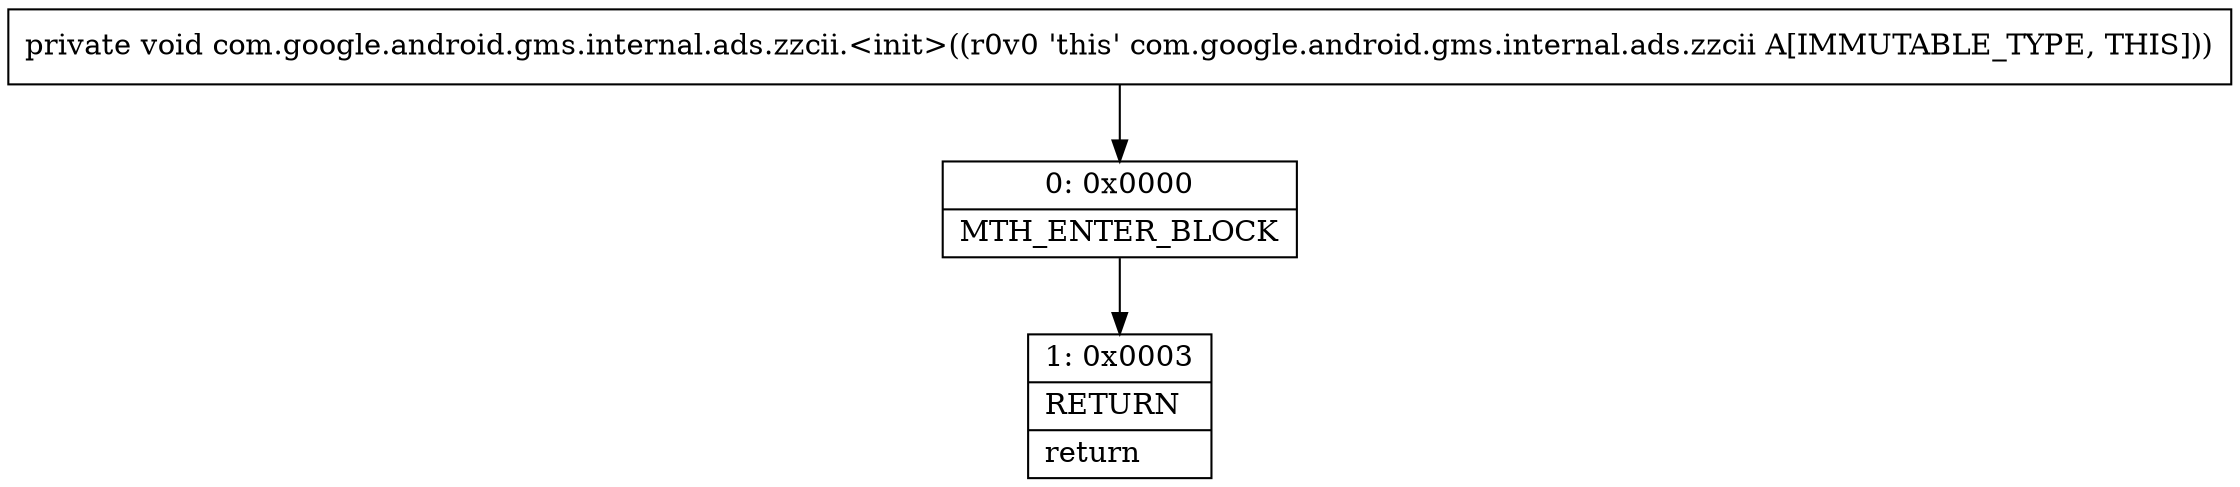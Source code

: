 digraph "CFG forcom.google.android.gms.internal.ads.zzcii.\<init\>()V" {
Node_0 [shape=record,label="{0\:\ 0x0000|MTH_ENTER_BLOCK\l}"];
Node_1 [shape=record,label="{1\:\ 0x0003|RETURN\l|return\l}"];
MethodNode[shape=record,label="{private void com.google.android.gms.internal.ads.zzcii.\<init\>((r0v0 'this' com.google.android.gms.internal.ads.zzcii A[IMMUTABLE_TYPE, THIS])) }"];
MethodNode -> Node_0;
Node_0 -> Node_1;
}

